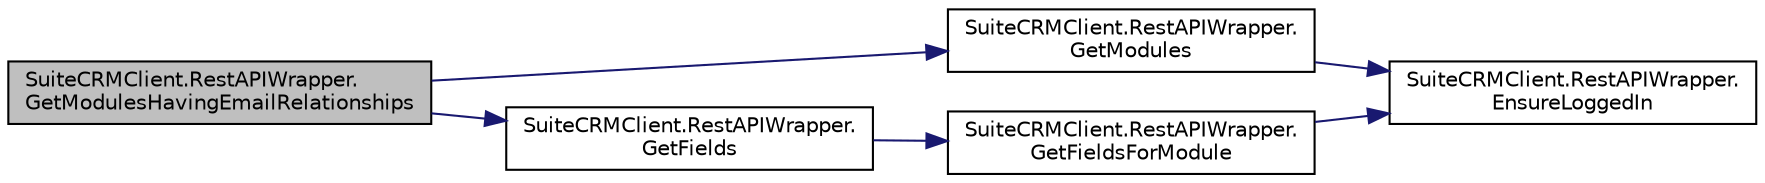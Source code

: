 digraph "SuiteCRMClient.RestAPIWrapper.GetModulesHavingEmailRelationships"
{
  edge [fontname="Helvetica",fontsize="10",labelfontname="Helvetica",labelfontsize="10"];
  node [fontname="Helvetica",fontsize="10",shape=record];
  rankdir="LR";
  Node129 [label="SuiteCRMClient.RestAPIWrapper.\lGetModulesHavingEmailRelationships",height=0.2,width=0.4,color="black", fillcolor="grey75", style="filled", fontcolor="black"];
  Node129 -> Node130 [color="midnightblue",fontsize="10",style="solid",fontname="Helvetica"];
  Node130 [label="SuiteCRMClient.RestAPIWrapper.\lGetModules",height=0.2,width=0.4,color="black", fillcolor="white", style="filled",URL="$class_suite_c_r_m_client_1_1_rest_a_p_i_wrapper.html#a58279f37ce3f2343d7f786c7b832160d",tooltip="Get the list of modules installed in the connected CRM instance, with their associated access control..."];
  Node130 -> Node131 [color="midnightblue",fontsize="10",style="solid",fontname="Helvetica"];
  Node131 [label="SuiteCRMClient.RestAPIWrapper.\lEnsureLoggedIn",height=0.2,width=0.4,color="black", fillcolor="white", style="filled",URL="$class_suite_c_r_m_client_1_1_rest_a_p_i_wrapper.html#a47fa9bef59b59f02817a631b33a61a35"];
  Node129 -> Node132 [color="midnightblue",fontsize="10",style="solid",fontname="Helvetica"];
  Node132 [label="SuiteCRMClient.RestAPIWrapper.\lGetFields",height=0.2,width=0.4,color="black", fillcolor="white", style="filled",URL="$class_suite_c_r_m_client_1_1_rest_a_p_i_wrapper.html#ac44c7c8954b5a007c6561d034189546a"];
  Node132 -> Node133 [color="midnightblue",fontsize="10",style="solid",fontname="Helvetica"];
  Node133 [label="SuiteCRMClient.RestAPIWrapper.\lGetFieldsForModule",height=0.2,width=0.4,color="black", fillcolor="white", style="filled",URL="$class_suite_c_r_m_client_1_1_rest_a_p_i_wrapper.html#aeed0498f3c1d258392df1bfe2688e5a1",tooltip="Get the module fields data for the module with this name, if any. "];
  Node133 -> Node131 [color="midnightblue",fontsize="10",style="solid",fontname="Helvetica"];
}

